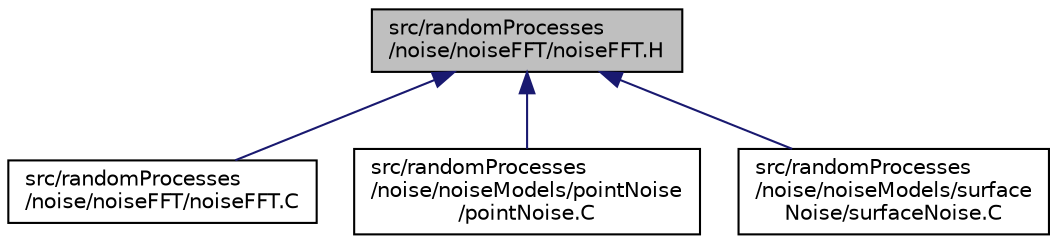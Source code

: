 digraph "src/randomProcesses/noise/noiseFFT/noiseFFT.H"
{
  bgcolor="transparent";
  edge [fontname="Helvetica",fontsize="10",labelfontname="Helvetica",labelfontsize="10"];
  node [fontname="Helvetica",fontsize="10",shape=record];
  Node1 [label="src/randomProcesses\l/noise/noiseFFT/noiseFFT.H",height=0.2,width=0.4,color="black", fillcolor="grey75", style="filled" fontcolor="black"];
  Node1 -> Node2 [dir="back",color="midnightblue",fontsize="10",style="solid",fontname="Helvetica"];
  Node2 [label="src/randomProcesses\l/noise/noiseFFT/noiseFFT.C",height=0.2,width=0.4,color="black",URL="$noiseFFT_8C.html"];
  Node1 -> Node3 [dir="back",color="midnightblue",fontsize="10",style="solid",fontname="Helvetica"];
  Node3 [label="src/randomProcesses\l/noise/noiseModels/pointNoise\l/pointNoise.C",height=0.2,width=0.4,color="black",URL="$pointNoise_8C.html"];
  Node1 -> Node4 [dir="back",color="midnightblue",fontsize="10",style="solid",fontname="Helvetica"];
  Node4 [label="src/randomProcesses\l/noise/noiseModels/surface\lNoise/surfaceNoise.C",height=0.2,width=0.4,color="black",URL="$surfaceNoise_8C.html"];
}
